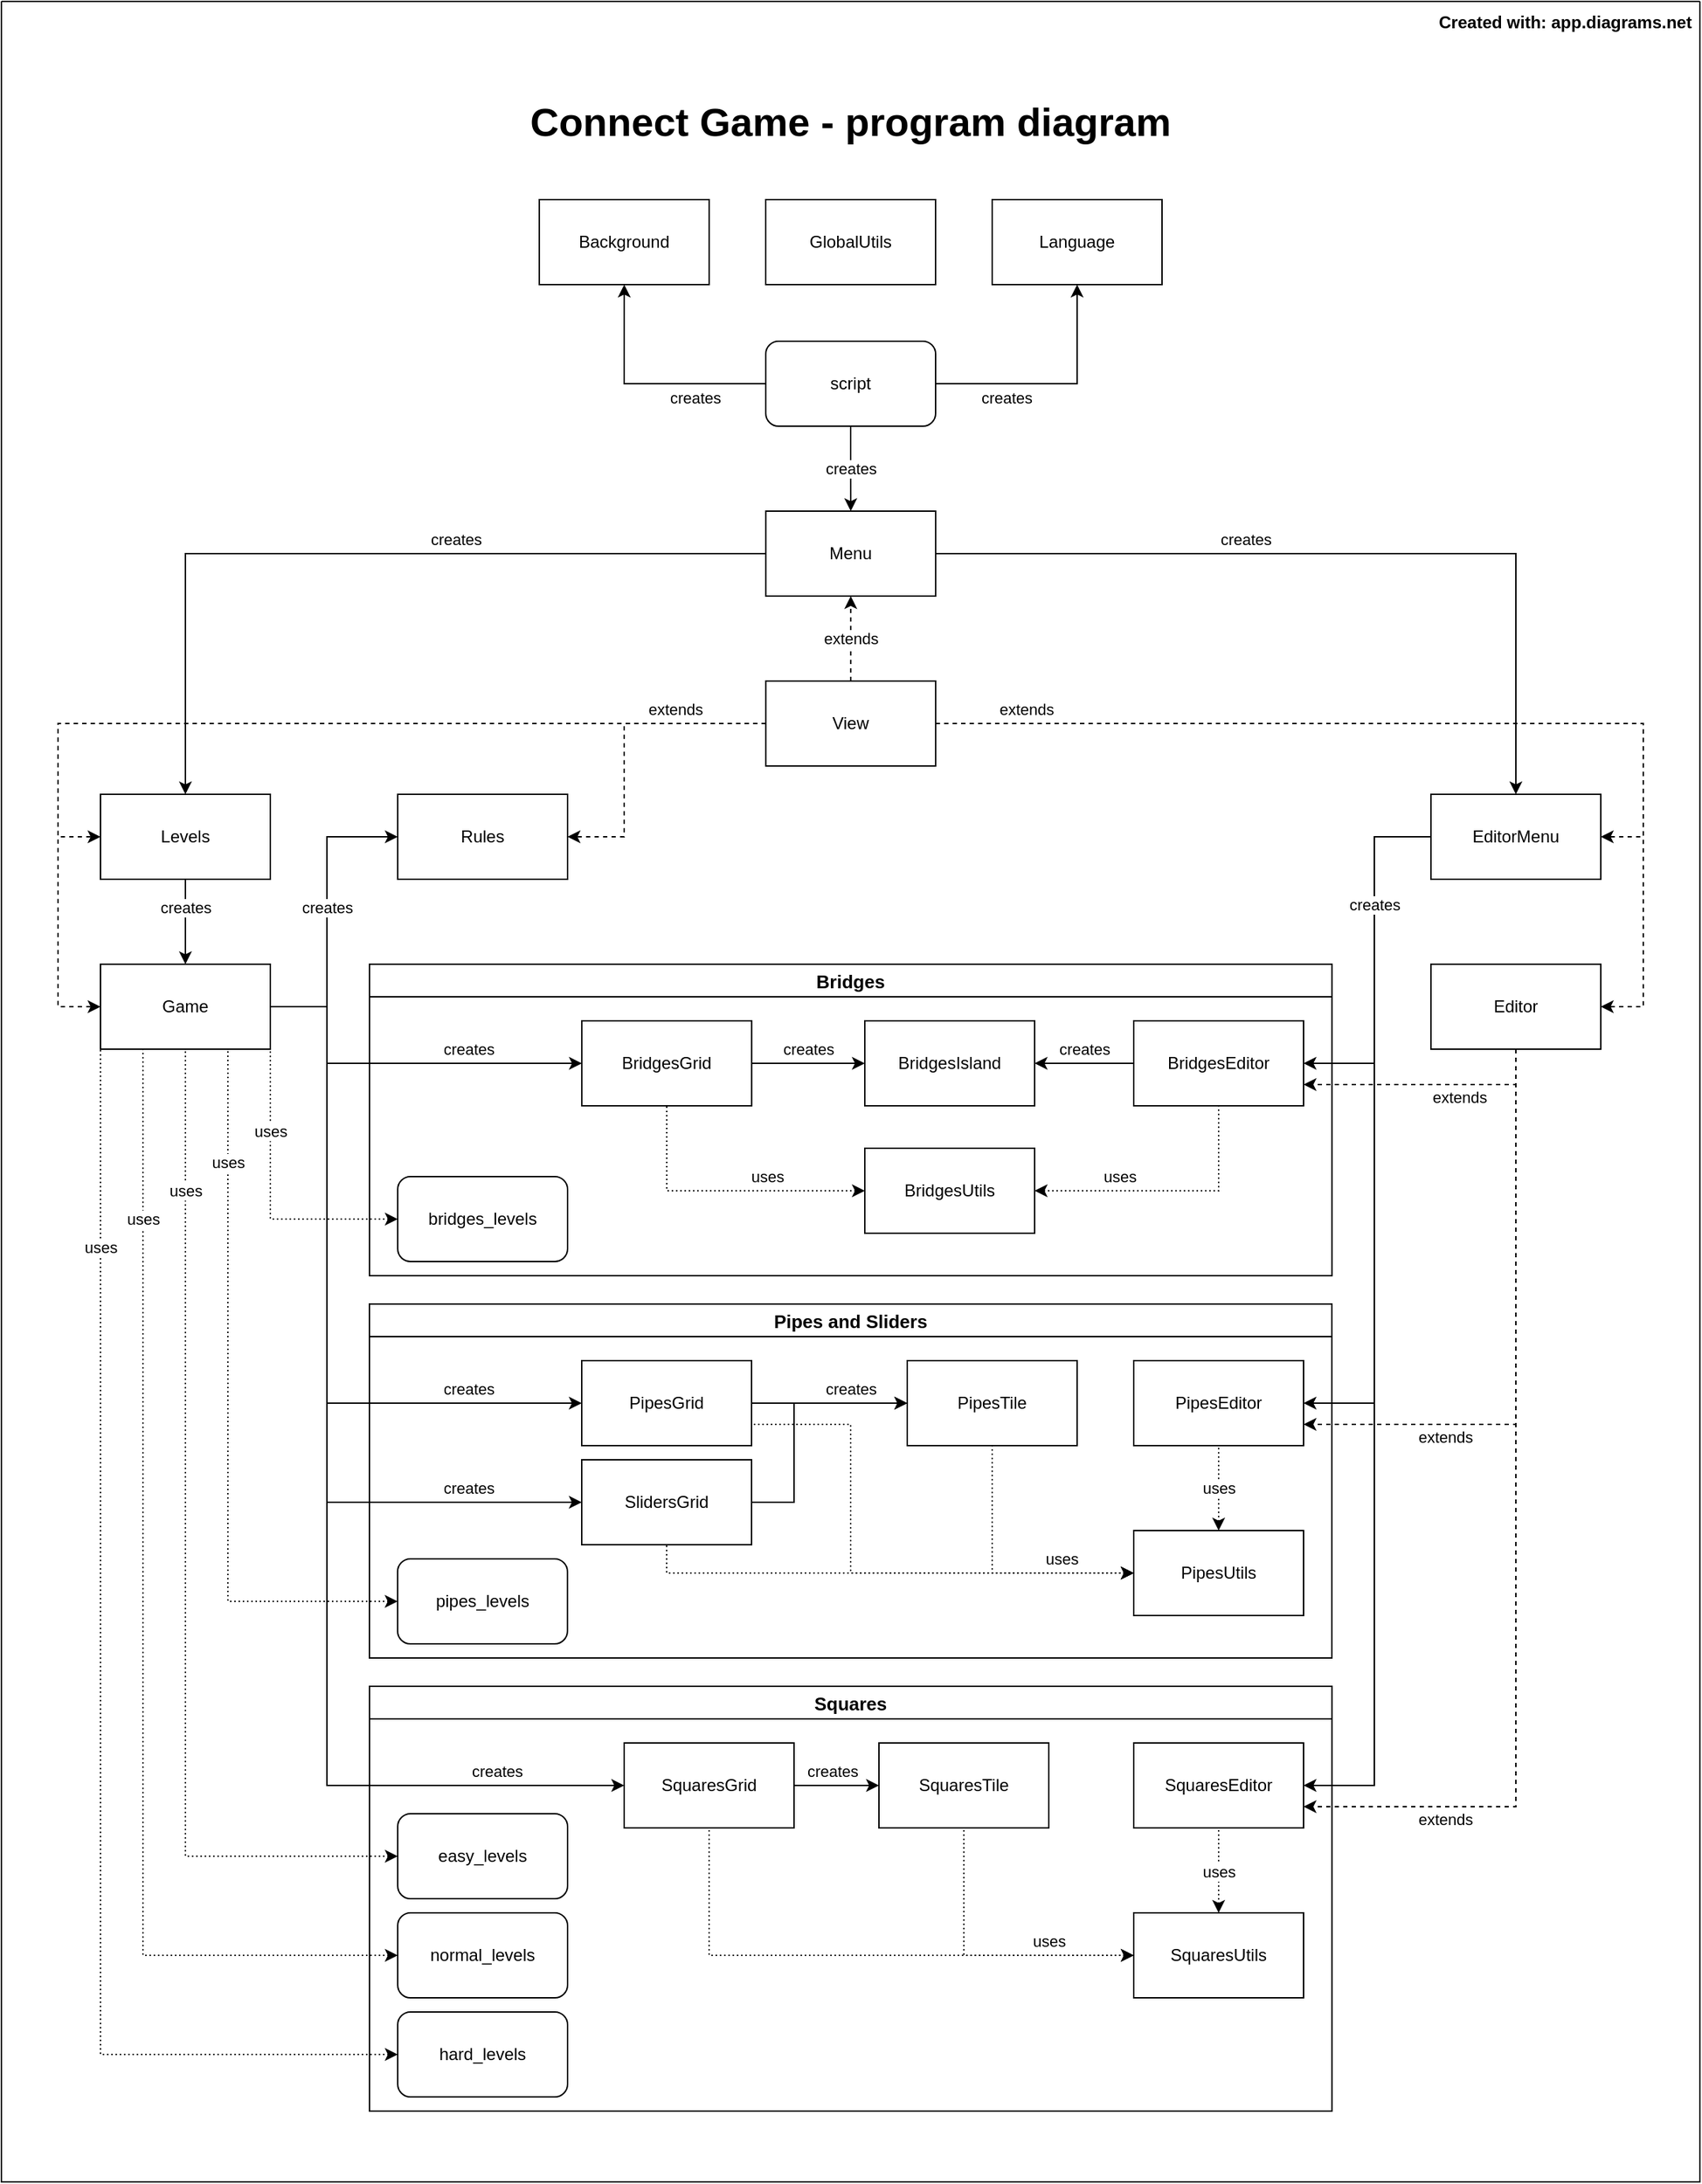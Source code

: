 <mxfile version="22.1.11" type="device">
  <diagram id="d7x9QkdLYVESTeXDn6s2" name="Strona-1">
    <mxGraphModel dx="1451" dy="744" grid="1" gridSize="10" guides="1" tooltips="1" connect="1" arrows="1" fold="1" page="1" pageScale="1" pageWidth="1200" pageHeight="1600" math="0" shadow="0">
      <root>
        <mxCell id="0" />
        <mxCell id="1" parent="0" />
        <mxCell id="qUHiKCZmazpI1G1EhrRY-134" value="" style="swimlane;startSize=0;strokeColor=default;strokeWidth=1;" parent="1" vertex="1">
          <mxGeometry width="1200" height="1540" as="geometry">
            <mxRectangle width="50" height="40" as="alternateBounds" />
          </mxGeometry>
        </mxCell>
        <mxCell id="qUHiKCZmazpI1G1EhrRY-125" value="Background" style="rounded=0;whiteSpace=wrap;html=1;" parent="qUHiKCZmazpI1G1EhrRY-134" vertex="1">
          <mxGeometry x="380.04" y="140" width="120" height="60" as="geometry" />
        </mxCell>
        <mxCell id="qUHiKCZmazpI1G1EhrRY-127" value="Language" style="rounded=0;whiteSpace=wrap;html=1;" parent="qUHiKCZmazpI1G1EhrRY-134" vertex="1">
          <mxGeometry x="700" y="140" width="120" height="60" as="geometry" />
        </mxCell>
        <mxCell id="qUHiKCZmazpI1G1EhrRY-128" value="GlobalUtils" style="rounded=0;whiteSpace=wrap;html=1;" parent="qUHiKCZmazpI1G1EhrRY-134" vertex="1">
          <mxGeometry x="540" y="140" width="120" height="60" as="geometry" />
        </mxCell>
        <mxCell id="qUHiKCZmazpI1G1EhrRY-152" value="Created with: app.diagrams.net" style="text;html=1;strokeColor=none;fillColor=none;align=center;verticalAlign=middle;whiteSpace=wrap;rounded=0;strokeWidth=2;fontStyle=1" parent="qUHiKCZmazpI1G1EhrRY-134" vertex="1">
          <mxGeometry x="1010" width="190" height="30" as="geometry" />
        </mxCell>
        <mxCell id="qUHiKCZmazpI1G1EhrRY-1" value="View" style="rounded=0;whiteSpace=wrap;html=1;" parent="qUHiKCZmazpI1G1EhrRY-134" vertex="1">
          <mxGeometry x="540.08" y="480" width="120" height="60" as="geometry" />
        </mxCell>
        <mxCell id="qUHiKCZmazpI1G1EhrRY-2" value="Menu" style="rounded=0;whiteSpace=wrap;html=1;" parent="qUHiKCZmazpI1G1EhrRY-134" vertex="1">
          <mxGeometry x="540.08" y="360" width="120" height="60" as="geometry" />
        </mxCell>
        <mxCell id="qUHiKCZmazpI1G1EhrRY-3" value="extends" style="edgeStyle=orthogonalEdgeStyle;rounded=0;orthogonalLoop=1;jettySize=auto;html=1;dashed=1;" parent="qUHiKCZmazpI1G1EhrRY-134" source="qUHiKCZmazpI1G1EhrRY-1" target="qUHiKCZmazpI1G1EhrRY-2" edge="1">
          <mxGeometry relative="1" as="geometry">
            <mxPoint as="offset" />
          </mxGeometry>
        </mxCell>
        <mxCell id="qUHiKCZmazpI1G1EhrRY-4" value="Levels" style="rounded=0;whiteSpace=wrap;html=1;" parent="qUHiKCZmazpI1G1EhrRY-134" vertex="1">
          <mxGeometry x="70.0" y="560" width="120" height="60" as="geometry" />
        </mxCell>
        <mxCell id="qUHiKCZmazpI1G1EhrRY-9" style="edgeStyle=orthogonalEdgeStyle;rounded=0;orthogonalLoop=1;jettySize=auto;html=1;exitX=0;exitY=0.5;exitDx=0;exitDy=0;entryX=0;entryY=0.5;entryDx=0;entryDy=0;dashed=1;" parent="qUHiKCZmazpI1G1EhrRY-134" source="qUHiKCZmazpI1G1EhrRY-1" target="qUHiKCZmazpI1G1EhrRY-4" edge="1">
          <mxGeometry relative="1" as="geometry">
            <Array as="points">
              <mxPoint x="40" y="510" />
              <mxPoint x="40" y="590" />
            </Array>
          </mxGeometry>
        </mxCell>
        <mxCell id="qUHiKCZmazpI1G1EhrRY-5" value="creates" style="edgeStyle=orthogonalEdgeStyle;rounded=0;orthogonalLoop=1;jettySize=auto;html=1;" parent="qUHiKCZmazpI1G1EhrRY-134" source="qUHiKCZmazpI1G1EhrRY-2" target="qUHiKCZmazpI1G1EhrRY-4" edge="1">
          <mxGeometry x="-0.245" y="-10" relative="1" as="geometry">
            <mxPoint as="offset" />
          </mxGeometry>
        </mxCell>
        <mxCell id="qUHiKCZmazpI1G1EhrRY-6" value="EditorMenu" style="rounded=0;whiteSpace=wrap;html=1;" parent="qUHiKCZmazpI1G1EhrRY-134" vertex="1">
          <mxGeometry x="1010.0" y="560" width="120" height="60" as="geometry" />
        </mxCell>
        <mxCell id="qUHiKCZmazpI1G1EhrRY-8" style="edgeStyle=orthogonalEdgeStyle;rounded=0;orthogonalLoop=1;jettySize=auto;html=1;exitX=1;exitY=0.5;exitDx=0;exitDy=0;entryX=1;entryY=0.5;entryDx=0;entryDy=0;dashed=1;" parent="qUHiKCZmazpI1G1EhrRY-134" source="qUHiKCZmazpI1G1EhrRY-1" target="qUHiKCZmazpI1G1EhrRY-6" edge="1">
          <mxGeometry relative="1" as="geometry">
            <Array as="points">
              <mxPoint x="1160" y="510" />
              <mxPoint x="1160" y="590" />
            </Array>
          </mxGeometry>
        </mxCell>
        <mxCell id="qUHiKCZmazpI1G1EhrRY-7" value="creates" style="edgeStyle=orthogonalEdgeStyle;rounded=0;orthogonalLoop=1;jettySize=auto;html=1;exitX=1;exitY=0.5;exitDx=0;exitDy=0;entryX=0.5;entryY=0;entryDx=0;entryDy=0;" parent="qUHiKCZmazpI1G1EhrRY-134" source="qUHiKCZmazpI1G1EhrRY-2" target="qUHiKCZmazpI1G1EhrRY-6" edge="1">
          <mxGeometry x="-0.245" y="10" relative="1" as="geometry">
            <mxPoint as="offset" />
          </mxGeometry>
        </mxCell>
        <mxCell id="-zgmBbZG3CjOHdHZ8R6g-4" value="creates" style="edgeStyle=orthogonalEdgeStyle;rounded=0;orthogonalLoop=1;jettySize=auto;html=1;entryX=0;entryY=0.5;entryDx=0;entryDy=0;" edge="1" parent="qUHiKCZmazpI1G1EhrRY-134" source="qUHiKCZmazpI1G1EhrRY-10" target="qUHiKCZmazpI1G1EhrRY-43">
          <mxGeometry x="0.719" y="10" relative="1" as="geometry">
            <Array as="points">
              <mxPoint x="230" y="710" />
              <mxPoint x="230" y="1060" />
            </Array>
            <mxPoint as="offset" />
          </mxGeometry>
        </mxCell>
        <mxCell id="qUHiKCZmazpI1G1EhrRY-10" value="Game" style="rounded=0;whiteSpace=wrap;html=1;" parent="qUHiKCZmazpI1G1EhrRY-134" vertex="1">
          <mxGeometry x="70.0" y="680" width="120" height="60" as="geometry" />
        </mxCell>
        <mxCell id="qUHiKCZmazpI1G1EhrRY-14" value="extends" style="edgeStyle=orthogonalEdgeStyle;rounded=0;orthogonalLoop=1;jettySize=auto;html=1;exitX=0;exitY=0.5;exitDx=0;exitDy=0;entryX=0;entryY=0.5;entryDx=0;entryDy=0;dashed=1;" parent="qUHiKCZmazpI1G1EhrRY-134" source="qUHiKCZmazpI1G1EhrRY-1" target="qUHiKCZmazpI1G1EhrRY-10" edge="1">
          <mxGeometry x="-0.823" y="-10" relative="1" as="geometry">
            <Array as="points">
              <mxPoint x="40" y="510" />
              <mxPoint x="40" y="710" />
            </Array>
            <mxPoint as="offset" />
          </mxGeometry>
        </mxCell>
        <mxCell id="qUHiKCZmazpI1G1EhrRY-13" value="creates" style="edgeStyle=orthogonalEdgeStyle;rounded=0;orthogonalLoop=1;jettySize=auto;html=1;exitX=0.5;exitY=1;exitDx=0;exitDy=0;entryX=0.5;entryY=0;entryDx=0;entryDy=0;" parent="qUHiKCZmazpI1G1EhrRY-134" source="qUHiKCZmazpI1G1EhrRY-4" target="qUHiKCZmazpI1G1EhrRY-10" edge="1">
          <mxGeometry x="-0.333" relative="1" as="geometry">
            <mxPoint as="offset" />
          </mxGeometry>
        </mxCell>
        <mxCell id="qUHiKCZmazpI1G1EhrRY-58" style="edgeStyle=orthogonalEdgeStyle;rounded=0;orthogonalLoop=1;jettySize=auto;html=1;exitX=0;exitY=0.5;exitDx=0;exitDy=0;" parent="qUHiKCZmazpI1G1EhrRY-134" source="qUHiKCZmazpI1G1EhrRY-6" target="qUHiKCZmazpI1G1EhrRY-20" edge="1">
          <mxGeometry relative="1" as="geometry">
            <Array as="points">
              <mxPoint x="970" y="590" />
              <mxPoint x="970" y="750" />
            </Array>
          </mxGeometry>
        </mxCell>
        <mxCell id="qUHiKCZmazpI1G1EhrRY-59" style="edgeStyle=orthogonalEdgeStyle;rounded=0;orthogonalLoop=1;jettySize=auto;html=1;entryX=1;entryY=0.5;entryDx=0;entryDy=0;exitX=0;exitY=0.5;exitDx=0;exitDy=0;" parent="qUHiKCZmazpI1G1EhrRY-134" source="qUHiKCZmazpI1G1EhrRY-6" target="qUHiKCZmazpI1G1EhrRY-42" edge="1">
          <mxGeometry relative="1" as="geometry">
            <Array as="points">
              <mxPoint x="970" y="590" />
              <mxPoint x="970" y="990" />
            </Array>
          </mxGeometry>
        </mxCell>
        <mxCell id="qUHiKCZmazpI1G1EhrRY-60" value="creates" style="edgeStyle=orthogonalEdgeStyle;rounded=0;orthogonalLoop=1;jettySize=auto;html=1;entryX=1;entryY=0.5;entryDx=0;entryDy=0;exitX=0;exitY=0.5;exitDx=0;exitDy=0;" parent="qUHiKCZmazpI1G1EhrRY-134" source="qUHiKCZmazpI1G1EhrRY-6" target="qUHiKCZmazpI1G1EhrRY-33" edge="1">
          <mxGeometry x="-0.769" relative="1" as="geometry">
            <Array as="points">
              <mxPoint x="970" y="590" />
              <mxPoint x="970" y="1260" />
            </Array>
            <mxPoint as="offset" />
          </mxGeometry>
        </mxCell>
        <mxCell id="qUHiKCZmazpI1G1EhrRY-11" value="Editor" style="rounded=0;whiteSpace=wrap;html=1;" parent="qUHiKCZmazpI1G1EhrRY-134" vertex="1">
          <mxGeometry x="1010.0" y="680" width="120" height="60" as="geometry" />
        </mxCell>
        <mxCell id="qUHiKCZmazpI1G1EhrRY-15" value="extends" style="edgeStyle=orthogonalEdgeStyle;rounded=0;orthogonalLoop=1;jettySize=auto;html=1;exitX=1;exitY=0.5;exitDx=0;exitDy=0;entryX=1;entryY=0.5;entryDx=0;entryDy=0;dashed=1;" parent="qUHiKCZmazpI1G1EhrRY-134" source="qUHiKCZmazpI1G1EhrRY-1" target="qUHiKCZmazpI1G1EhrRY-11" edge="1">
          <mxGeometry x="-0.824" y="10" relative="1" as="geometry">
            <Array as="points">
              <mxPoint x="1160" y="510" />
              <mxPoint x="1160" y="710" />
            </Array>
            <mxPoint as="offset" />
          </mxGeometry>
        </mxCell>
        <mxCell id="qUHiKCZmazpI1G1EhrRY-16" value="Bridges" style="swimlane;whiteSpace=wrap;html=1;fontSize=13;" parent="qUHiKCZmazpI1G1EhrRY-134" vertex="1">
          <mxGeometry x="260.08" y="680" width="680" height="220" as="geometry" />
        </mxCell>
        <mxCell id="qUHiKCZmazpI1G1EhrRY-88" value="uses" style="edgeStyle=orthogonalEdgeStyle;rounded=0;orthogonalLoop=1;jettySize=auto;html=1;exitX=0;exitY=0.5;exitDx=0;exitDy=0;entryX=0.5;entryY=1;entryDx=0;entryDy=0;dashed=1;dashPattern=1 2;startArrow=classic;startFill=1;endArrow=none;endFill=0;" parent="qUHiKCZmazpI1G1EhrRY-16" source="qUHiKCZmazpI1G1EhrRY-17" target="qUHiKCZmazpI1G1EhrRY-18" edge="1">
          <mxGeometry x="-0.3" y="-10" relative="1" as="geometry">
            <mxPoint x="1" as="offset" />
          </mxGeometry>
        </mxCell>
        <mxCell id="qUHiKCZmazpI1G1EhrRY-89" value="uses" style="edgeStyle=orthogonalEdgeStyle;rounded=0;orthogonalLoop=1;jettySize=auto;html=1;exitX=1;exitY=0.5;exitDx=0;exitDy=0;entryX=0.5;entryY=1;entryDx=0;entryDy=0;dashed=1;dashPattern=1 2;startArrow=classic;startFill=1;endArrow=none;endFill=0;" parent="qUHiKCZmazpI1G1EhrRY-16" source="qUHiKCZmazpI1G1EhrRY-17" target="qUHiKCZmazpI1G1EhrRY-20" edge="1">
          <mxGeometry x="-0.369" y="10" relative="1" as="geometry">
            <mxPoint as="offset" />
          </mxGeometry>
        </mxCell>
        <mxCell id="qUHiKCZmazpI1G1EhrRY-17" value="BridgesUtils" style="rounded=0;whiteSpace=wrap;html=1;" parent="qUHiKCZmazpI1G1EhrRY-16" vertex="1">
          <mxGeometry x="349.92" y="130" width="120" height="60" as="geometry" />
        </mxCell>
        <mxCell id="qUHiKCZmazpI1G1EhrRY-24" value="creates" style="edgeStyle=orthogonalEdgeStyle;rounded=0;orthogonalLoop=1;jettySize=auto;html=1;exitX=1;exitY=0.5;exitDx=0;exitDy=0;entryX=0;entryY=0.5;entryDx=0;entryDy=0;" parent="qUHiKCZmazpI1G1EhrRY-16" source="qUHiKCZmazpI1G1EhrRY-18" target="qUHiKCZmazpI1G1EhrRY-19" edge="1">
          <mxGeometry x="-0.001" y="10" relative="1" as="geometry">
            <mxPoint as="offset" />
          </mxGeometry>
        </mxCell>
        <mxCell id="qUHiKCZmazpI1G1EhrRY-18" value="BridgesGrid" style="rounded=0;whiteSpace=wrap;html=1;" parent="qUHiKCZmazpI1G1EhrRY-16" vertex="1">
          <mxGeometry x="150" y="40" width="120" height="60" as="geometry" />
        </mxCell>
        <mxCell id="qUHiKCZmazpI1G1EhrRY-19" value="BridgesIsland" style="rounded=0;whiteSpace=wrap;html=1;" parent="qUHiKCZmazpI1G1EhrRY-16" vertex="1">
          <mxGeometry x="349.92" y="40" width="120" height="60" as="geometry" />
        </mxCell>
        <mxCell id="qUHiKCZmazpI1G1EhrRY-57" value="creates" style="edgeStyle=orthogonalEdgeStyle;rounded=0;orthogonalLoop=1;jettySize=auto;html=1;entryX=1;entryY=0.5;entryDx=0;entryDy=0;" parent="qUHiKCZmazpI1G1EhrRY-16" source="qUHiKCZmazpI1G1EhrRY-20" target="qUHiKCZmazpI1G1EhrRY-19" edge="1">
          <mxGeometry x="0.001" y="-10" relative="1" as="geometry">
            <mxPoint as="offset" />
          </mxGeometry>
        </mxCell>
        <mxCell id="qUHiKCZmazpI1G1EhrRY-20" value="BridgesEditor" style="rounded=0;whiteSpace=wrap;html=1;" parent="qUHiKCZmazpI1G1EhrRY-16" vertex="1">
          <mxGeometry x="539.92" y="40" width="120" height="60" as="geometry" />
        </mxCell>
        <mxCell id="qUHiKCZmazpI1G1EhrRY-83" value="bridges_levels" style="rounded=1;whiteSpace=wrap;html=1;" parent="qUHiKCZmazpI1G1EhrRY-16" vertex="1">
          <mxGeometry x="19.92" y="150" width="120" height="60" as="geometry" />
        </mxCell>
        <mxCell id="qUHiKCZmazpI1G1EhrRY-61" value="creates" style="edgeStyle=orthogonalEdgeStyle;rounded=0;orthogonalLoop=1;jettySize=auto;html=1;entryX=0;entryY=0.5;entryDx=0;entryDy=0;exitX=1;exitY=0.5;exitDx=0;exitDy=0;" parent="qUHiKCZmazpI1G1EhrRY-134" source="qUHiKCZmazpI1G1EhrRY-10" target="qUHiKCZmazpI1G1EhrRY-18" edge="1">
          <mxGeometry x="0.384" y="10" relative="1" as="geometry">
            <Array as="points">
              <mxPoint x="230" y="710" />
              <mxPoint x="230" y="750" />
            </Array>
            <mxPoint as="offset" />
          </mxGeometry>
        </mxCell>
        <mxCell id="qUHiKCZmazpI1G1EhrRY-66" value="extends" style="edgeStyle=orthogonalEdgeStyle;rounded=0;orthogonalLoop=1;jettySize=auto;html=1;exitX=0.5;exitY=1;exitDx=0;exitDy=0;entryX=1;entryY=0.75;entryDx=0;entryDy=0;dashed=1;spacingBottom=-8;" parent="qUHiKCZmazpI1G1EhrRY-134" source="qUHiKCZmazpI1G1EhrRY-11" target="qUHiKCZmazpI1G1EhrRY-20" edge="1">
          <mxGeometry x="-0.257" y="5" relative="1" as="geometry">
            <Array as="points">
              <mxPoint x="1070" y="765" />
            </Array>
            <mxPoint as="offset" />
          </mxGeometry>
        </mxCell>
        <mxCell id="qUHiKCZmazpI1G1EhrRY-25" value="Squares" style="swimlane;whiteSpace=wrap;html=1;fontSize=13;" parent="qUHiKCZmazpI1G1EhrRY-134" vertex="1">
          <mxGeometry x="260.08" y="1190" width="680" height="300" as="geometry" />
        </mxCell>
        <mxCell id="qUHiKCZmazpI1G1EhrRY-94" value="" style="edgeStyle=orthogonalEdgeStyle;rounded=0;orthogonalLoop=1;jettySize=auto;html=1;exitX=0;exitY=0.5;exitDx=0;exitDy=0;entryX=0.5;entryY=1;entryDx=0;entryDy=0;dashed=1;dashPattern=1 2;startArrow=classic;startFill=1;endArrow=none;endFill=0;" parent="qUHiKCZmazpI1G1EhrRY-25" source="qUHiKCZmazpI1G1EhrRY-29" target="qUHiKCZmazpI1G1EhrRY-31" edge="1">
          <mxGeometry x="0.727" relative="1" as="geometry">
            <mxPoint as="offset" />
          </mxGeometry>
        </mxCell>
        <mxCell id="qUHiKCZmazpI1G1EhrRY-95" value="uses" style="edgeStyle=orthogonalEdgeStyle;rounded=0;orthogonalLoop=1;jettySize=auto;html=1;exitX=0.5;exitY=0;exitDx=0;exitDy=0;entryX=0.5;entryY=1;entryDx=0;entryDy=0;dashed=1;dashPattern=1 2;startArrow=classic;startFill=1;endArrow=none;endFill=0;" parent="qUHiKCZmazpI1G1EhrRY-25" source="qUHiKCZmazpI1G1EhrRY-29" target="qUHiKCZmazpI1G1EhrRY-33" edge="1">
          <mxGeometry relative="1" as="geometry">
            <mxPoint y="1" as="offset" />
          </mxGeometry>
        </mxCell>
        <mxCell id="qUHiKCZmazpI1G1EhrRY-96" value="uses" style="edgeStyle=orthogonalEdgeStyle;rounded=0;orthogonalLoop=1;jettySize=auto;html=1;exitX=0;exitY=0.5;exitDx=0;exitDy=0;entryX=0.5;entryY=1;entryDx=0;entryDy=0;dashed=1;dashPattern=1 2;startArrow=classic;startFill=1;endArrow=none;endFill=0;" parent="qUHiKCZmazpI1G1EhrRY-25" source="qUHiKCZmazpI1G1EhrRY-29" target="qUHiKCZmazpI1G1EhrRY-32" edge="1">
          <mxGeometry x="-0.429" y="-10" relative="1" as="geometry">
            <mxPoint as="offset" />
          </mxGeometry>
        </mxCell>
        <mxCell id="qUHiKCZmazpI1G1EhrRY-29" value="SquaresUtils" style="rounded=0;whiteSpace=wrap;html=1;" parent="qUHiKCZmazpI1G1EhrRY-25" vertex="1">
          <mxGeometry x="539.92" y="160" width="120" height="60" as="geometry" />
        </mxCell>
        <mxCell id="qUHiKCZmazpI1G1EhrRY-30" value="creates" style="edgeStyle=orthogonalEdgeStyle;rounded=0;orthogonalLoop=1;jettySize=auto;html=1;exitX=1;exitY=0.5;exitDx=0;exitDy=0;entryX=0;entryY=0.5;entryDx=0;entryDy=0;spacing=2;spacingLeft=-6;" parent="qUHiKCZmazpI1G1EhrRY-25" source="qUHiKCZmazpI1G1EhrRY-31" target="qUHiKCZmazpI1G1EhrRY-32" edge="1">
          <mxGeometry y="10" relative="1" as="geometry">
            <mxPoint as="offset" />
          </mxGeometry>
        </mxCell>
        <mxCell id="qUHiKCZmazpI1G1EhrRY-31" value="SquaresGrid" style="rounded=0;whiteSpace=wrap;html=1;" parent="qUHiKCZmazpI1G1EhrRY-25" vertex="1">
          <mxGeometry x="179.92" y="40" width="120" height="60" as="geometry" />
        </mxCell>
        <mxCell id="qUHiKCZmazpI1G1EhrRY-32" value="SquaresTile" style="rounded=0;whiteSpace=wrap;html=1;" parent="qUHiKCZmazpI1G1EhrRY-25" vertex="1">
          <mxGeometry x="359.92" y="40" width="120" height="60" as="geometry" />
        </mxCell>
        <mxCell id="qUHiKCZmazpI1G1EhrRY-33" value="SquaresEditor" style="rounded=0;whiteSpace=wrap;html=1;" parent="qUHiKCZmazpI1G1EhrRY-25" vertex="1">
          <mxGeometry x="539.92" y="40" width="120" height="60" as="geometry" />
        </mxCell>
        <mxCell id="qUHiKCZmazpI1G1EhrRY-86" value="normal_levels" style="rounded=1;whiteSpace=wrap;html=1;" parent="qUHiKCZmazpI1G1EhrRY-25" vertex="1">
          <mxGeometry x="19.92" y="160" width="120" height="60" as="geometry" />
        </mxCell>
        <mxCell id="qUHiKCZmazpI1G1EhrRY-87" value="hard_levels" style="rounded=1;whiteSpace=wrap;html=1;" parent="qUHiKCZmazpI1G1EhrRY-25" vertex="1">
          <mxGeometry x="19.92" y="230" width="120" height="60" as="geometry" />
        </mxCell>
        <mxCell id="qUHiKCZmazpI1G1EhrRY-85" value="easy_levels" style="rounded=1;whiteSpace=wrap;html=1;" parent="qUHiKCZmazpI1G1EhrRY-25" vertex="1">
          <mxGeometry x="19.92" y="90" width="120" height="60" as="geometry" />
        </mxCell>
        <mxCell id="qUHiKCZmazpI1G1EhrRY-63" value="creates" style="edgeStyle=orthogonalEdgeStyle;rounded=0;orthogonalLoop=1;jettySize=auto;html=1;entryX=0;entryY=0.5;entryDx=0;entryDy=0;exitX=1;exitY=0.5;exitDx=0;exitDy=0;" parent="qUHiKCZmazpI1G1EhrRY-134" source="qUHiKCZmazpI1G1EhrRY-10" target="qUHiKCZmazpI1G1EhrRY-31" edge="1">
          <mxGeometry x="0.775" y="10" relative="1" as="geometry">
            <Array as="points">
              <mxPoint x="230" y="710" />
              <mxPoint x="230" y="1260" />
            </Array>
            <mxPoint as="offset" />
          </mxGeometry>
        </mxCell>
        <mxCell id="qUHiKCZmazpI1G1EhrRY-68" value="extends" style="edgeStyle=orthogonalEdgeStyle;rounded=0;orthogonalLoop=1;jettySize=auto;html=1;exitX=0.5;exitY=1;exitDx=0;exitDy=0;entryX=1;entryY=0.75;entryDx=0;entryDy=0;dashed=1;spacingBottom=-8;" parent="qUHiKCZmazpI1G1EhrRY-134" source="qUHiKCZmazpI1G1EhrRY-11" target="qUHiKCZmazpI1G1EhrRY-33" edge="1">
          <mxGeometry x="0.708" y="5" relative="1" as="geometry">
            <mxPoint as="offset" />
          </mxGeometry>
        </mxCell>
        <mxCell id="qUHiKCZmazpI1G1EhrRY-34" value="Pipes and Sliders" style="swimlane;whiteSpace=wrap;html=1;fontSize=13;" parent="qUHiKCZmazpI1G1EhrRY-134" vertex="1">
          <mxGeometry x="260" y="920" width="680" height="250" as="geometry" />
        </mxCell>
        <mxCell id="qUHiKCZmazpI1G1EhrRY-90" value="uses" style="edgeStyle=orthogonalEdgeStyle;rounded=0;orthogonalLoop=1;jettySize=auto;html=1;exitX=0.5;exitY=0;exitDx=0;exitDy=0;entryX=0.5;entryY=1;entryDx=0;entryDy=0;dashed=1;dashPattern=1 2;startArrow=classic;startFill=1;endArrow=none;endFill=0;" parent="qUHiKCZmazpI1G1EhrRY-34" source="qUHiKCZmazpI1G1EhrRY-38" target="qUHiKCZmazpI1G1EhrRY-42" edge="1">
          <mxGeometry relative="1" as="geometry">
            <mxPoint as="offset" />
          </mxGeometry>
        </mxCell>
        <mxCell id="qUHiKCZmazpI1G1EhrRY-91" value="" style="edgeStyle=orthogonalEdgeStyle;rounded=0;orthogonalLoop=1;jettySize=auto;html=1;exitX=0;exitY=0.5;exitDx=0;exitDy=0;entryX=0.5;entryY=1;entryDx=0;entryDy=0;dashed=1;dashPattern=1 2;startArrow=classic;startFill=1;endArrow=none;endFill=0;" parent="qUHiKCZmazpI1G1EhrRY-34" source="qUHiKCZmazpI1G1EhrRY-38" target="qUHiKCZmazpI1G1EhrRY-41" edge="1">
          <mxGeometry x="0.571" relative="1" as="geometry">
            <mxPoint as="offset" />
          </mxGeometry>
        </mxCell>
        <mxCell id="qUHiKCZmazpI1G1EhrRY-92" value="" style="edgeStyle=orthogonalEdgeStyle;rounded=0;orthogonalLoop=1;jettySize=auto;html=1;exitX=0;exitY=0.5;exitDx=0;exitDy=0;entryX=1;entryY=0.75;entryDx=0;entryDy=0;dashed=1;dashPattern=1 2;startArrow=classic;startFill=1;endArrow=none;endFill=0;" parent="qUHiKCZmazpI1G1EhrRY-34" source="qUHiKCZmazpI1G1EhrRY-38" target="qUHiKCZmazpI1G1EhrRY-40" edge="1">
          <mxGeometry relative="1" as="geometry">
            <Array as="points">
              <mxPoint x="340" y="190" />
              <mxPoint x="340" y="85" />
            </Array>
          </mxGeometry>
        </mxCell>
        <mxCell id="qUHiKCZmazpI1G1EhrRY-93" value="uses" style="edgeStyle=orthogonalEdgeStyle;rounded=0;orthogonalLoop=1;jettySize=auto;html=1;exitX=0;exitY=0.5;exitDx=0;exitDy=0;entryX=0.5;entryY=1;entryDx=0;entryDy=0;dashed=1;dashPattern=1 2;startArrow=classic;startFill=1;endArrow=none;endFill=0;" parent="qUHiKCZmazpI1G1EhrRY-34" source="qUHiKCZmazpI1G1EhrRY-38" target="qUHiKCZmazpI1G1EhrRY-43" edge="1">
          <mxGeometry x="-0.714" y="-10" relative="1" as="geometry">
            <Array as="points">
              <mxPoint x="210" y="190" />
            </Array>
            <mxPoint x="-1" as="offset" />
          </mxGeometry>
        </mxCell>
        <mxCell id="qUHiKCZmazpI1G1EhrRY-38" value="PipesUtils" style="rounded=0;whiteSpace=wrap;html=1;" parent="qUHiKCZmazpI1G1EhrRY-34" vertex="1">
          <mxGeometry x="540" y="160" width="120" height="60" as="geometry" />
        </mxCell>
        <mxCell id="qUHiKCZmazpI1G1EhrRY-40" value="PipesGrid" style="rounded=0;whiteSpace=wrap;html=1;" parent="qUHiKCZmazpI1G1EhrRY-34" vertex="1">
          <mxGeometry x="150" y="40" width="120" height="60" as="geometry" />
        </mxCell>
        <mxCell id="qUHiKCZmazpI1G1EhrRY-41" value="PipesTile" style="rounded=0;whiteSpace=wrap;html=1;" parent="qUHiKCZmazpI1G1EhrRY-34" vertex="1">
          <mxGeometry x="380" y="40" width="120" height="60" as="geometry" />
        </mxCell>
        <mxCell id="qUHiKCZmazpI1G1EhrRY-42" value="PipesEditor" style="rounded=0;whiteSpace=wrap;html=1;" parent="qUHiKCZmazpI1G1EhrRY-34" vertex="1">
          <mxGeometry x="540" y="40" width="120" height="60" as="geometry" />
        </mxCell>
        <mxCell id="qUHiKCZmazpI1G1EhrRY-48" value="" style="edgeStyle=orthogonalEdgeStyle;rounded=0;orthogonalLoop=1;jettySize=auto;html=1;entryX=0;entryY=0.5;entryDx=0;entryDy=0;" parent="qUHiKCZmazpI1G1EhrRY-34" source="qUHiKCZmazpI1G1EhrRY-43" target="qUHiKCZmazpI1G1EhrRY-41" edge="1">
          <mxGeometry x="0.001" relative="1" as="geometry">
            <Array as="points">
              <mxPoint x="300" y="140" />
              <mxPoint x="300" y="70" />
            </Array>
            <mxPoint as="offset" />
          </mxGeometry>
        </mxCell>
        <mxCell id="qUHiKCZmazpI1G1EhrRY-43" value="SlidersGrid" style="rounded=0;whiteSpace=wrap;html=1;" parent="qUHiKCZmazpI1G1EhrRY-34" vertex="1">
          <mxGeometry x="150" y="110" width="120" height="60" as="geometry" />
        </mxCell>
        <mxCell id="qUHiKCZmazpI1G1EhrRY-84" value="pipes_levels" style="rounded=1;whiteSpace=wrap;html=1;" parent="qUHiKCZmazpI1G1EhrRY-34" vertex="1">
          <mxGeometry x="19.92" y="180" width="120" height="60" as="geometry" />
        </mxCell>
        <mxCell id="qUHiKCZmazpI1G1EhrRY-39" value="creates" style="edgeStyle=orthogonalEdgeStyle;rounded=0;orthogonalLoop=1;jettySize=auto;html=1;exitX=1;exitY=0.5;exitDx=0;exitDy=0;entryX=0;entryY=0.5;entryDx=0;entryDy=0;" parent="qUHiKCZmazpI1G1EhrRY-34" source="qUHiKCZmazpI1G1EhrRY-40" target="qUHiKCZmazpI1G1EhrRY-41" edge="1">
          <mxGeometry x="0.271" y="10" relative="1" as="geometry">
            <mxPoint as="offset" />
          </mxGeometry>
        </mxCell>
        <mxCell id="qUHiKCZmazpI1G1EhrRY-62" value="creates" style="edgeStyle=orthogonalEdgeStyle;rounded=0;orthogonalLoop=1;jettySize=auto;html=1;entryX=0;entryY=0.5;entryDx=0;entryDy=0;exitX=1;exitY=0.5;exitDx=0;exitDy=0;" parent="qUHiKCZmazpI1G1EhrRY-134" source="qUHiKCZmazpI1G1EhrRY-10" target="qUHiKCZmazpI1G1EhrRY-40" edge="1">
          <mxGeometry x="0.68" y="10" relative="1" as="geometry">
            <Array as="points">
              <mxPoint x="230" y="710" />
              <mxPoint x="230" y="990" />
            </Array>
            <mxPoint as="offset" />
          </mxGeometry>
        </mxCell>
        <mxCell id="qUHiKCZmazpI1G1EhrRY-67" value="extends" style="edgeStyle=orthogonalEdgeStyle;rounded=0;orthogonalLoop=1;jettySize=auto;html=1;exitX=0.5;exitY=1;exitDx=0;exitDy=0;entryX=1;entryY=0.75;entryDx=0;entryDy=0;dashed=1;spacingBottom=-8;" parent="qUHiKCZmazpI1G1EhrRY-134" source="qUHiKCZmazpI1G1EhrRY-11" target="qUHiKCZmazpI1G1EhrRY-42" edge="1">
          <mxGeometry x="0.518" y="5" relative="1" as="geometry">
            <mxPoint as="offset" />
          </mxGeometry>
        </mxCell>
        <mxCell id="qUHiKCZmazpI1G1EhrRY-111" value="uses" style="edgeStyle=orthogonalEdgeStyle;rounded=0;orthogonalLoop=1;jettySize=auto;html=1;exitX=0;exitY=0.5;exitDx=0;exitDy=0;entryX=1;entryY=1;entryDx=0;entryDy=0;dashed=1;dashPattern=1 2;endArrow=none;endFill=0;startArrow=classic;startFill=1;" parent="qUHiKCZmazpI1G1EhrRY-134" source="qUHiKCZmazpI1G1EhrRY-83" target="qUHiKCZmazpI1G1EhrRY-10" edge="1">
          <mxGeometry x="0.454" relative="1" as="geometry">
            <mxPoint as="offset" />
          </mxGeometry>
        </mxCell>
        <mxCell id="qUHiKCZmazpI1G1EhrRY-112" value="uses" style="edgeStyle=orthogonalEdgeStyle;rounded=0;orthogonalLoop=1;jettySize=auto;html=1;exitX=0;exitY=0.5;exitDx=0;exitDy=0;entryX=0.75;entryY=1;entryDx=0;entryDy=0;dashed=1;dashPattern=1 2;startArrow=classic;startFill=1;endArrow=none;endFill=0;" parent="qUHiKCZmazpI1G1EhrRY-134" source="qUHiKCZmazpI1G1EhrRY-84" target="qUHiKCZmazpI1G1EhrRY-10" edge="1">
          <mxGeometry x="0.686" relative="1" as="geometry">
            <mxPoint as="offset" />
          </mxGeometry>
        </mxCell>
        <mxCell id="qUHiKCZmazpI1G1EhrRY-113" value="uses" style="edgeStyle=orthogonalEdgeStyle;rounded=0;orthogonalLoop=1;jettySize=auto;html=1;exitX=0;exitY=0.5;exitDx=0;exitDy=0;entryX=0.5;entryY=1;entryDx=0;entryDy=0;dashed=1;dashPattern=1 2;startArrow=classic;startFill=1;endArrow=none;endFill=0;" parent="qUHiKCZmazpI1G1EhrRY-134" source="qUHiKCZmazpI1G1EhrRY-85" target="qUHiKCZmazpI1G1EhrRY-10" edge="1">
          <mxGeometry x="0.722" relative="1" as="geometry">
            <mxPoint as="offset" />
          </mxGeometry>
        </mxCell>
        <mxCell id="qUHiKCZmazpI1G1EhrRY-114" value="uses" style="edgeStyle=orthogonalEdgeStyle;rounded=0;orthogonalLoop=1;jettySize=auto;html=1;exitX=0;exitY=0.5;exitDx=0;exitDy=0;dashed=1;dashPattern=1 2;endArrow=none;endFill=0;startArrow=classic;startFill=1;entryX=0.25;entryY=1;entryDx=0;entryDy=0;" parent="qUHiKCZmazpI1G1EhrRY-134" source="qUHiKCZmazpI1G1EhrRY-86" edge="1" target="qUHiKCZmazpI1G1EhrRY-10">
          <mxGeometry x="0.707" relative="1" as="geometry">
            <mxPoint x="110.08" y="740" as="targetPoint" />
            <Array as="points">
              <mxPoint x="100" y="1380" />
            </Array>
            <mxPoint as="offset" />
          </mxGeometry>
        </mxCell>
        <mxCell id="qUHiKCZmazpI1G1EhrRY-115" value="uses" style="edgeStyle=orthogonalEdgeStyle;rounded=0;orthogonalLoop=1;jettySize=auto;html=1;exitX=0;exitY=0.5;exitDx=0;exitDy=0;entryX=0;entryY=1;entryDx=0;entryDy=0;dashed=1;dashPattern=1 2;startArrow=classic;startFill=1;endArrow=none;endFill=0;" parent="qUHiKCZmazpI1G1EhrRY-134" source="qUHiKCZmazpI1G1EhrRY-87" target="qUHiKCZmazpI1G1EhrRY-10" edge="1">
          <mxGeometry x="0.696" relative="1" as="geometry">
            <mxPoint as="offset" />
          </mxGeometry>
        </mxCell>
        <mxCell id="qUHiKCZmazpI1G1EhrRY-116" value="Rules" style="rounded=0;whiteSpace=wrap;html=1;" parent="qUHiKCZmazpI1G1EhrRY-134" vertex="1">
          <mxGeometry x="280.0" y="560" width="120" height="60" as="geometry" />
        </mxCell>
        <mxCell id="qUHiKCZmazpI1G1EhrRY-132" style="edgeStyle=orthogonalEdgeStyle;rounded=0;orthogonalLoop=1;jettySize=auto;html=1;entryX=1;entryY=0.5;entryDx=0;entryDy=0;dashed=1;" parent="qUHiKCZmazpI1G1EhrRY-134" source="qUHiKCZmazpI1G1EhrRY-1" target="qUHiKCZmazpI1G1EhrRY-116" edge="1">
          <mxGeometry relative="1" as="geometry">
            <Array as="points">
              <mxPoint x="440" y="510" />
              <mxPoint x="440" y="590" />
            </Array>
          </mxGeometry>
        </mxCell>
        <mxCell id="qUHiKCZmazpI1G1EhrRY-124" value="creates" style="edgeStyle=orthogonalEdgeStyle;rounded=0;orthogonalLoop=1;jettySize=auto;html=1;entryX=0;entryY=0.5;entryDx=0;entryDy=0;exitX=1;exitY=0.5;exitDx=0;exitDy=0;" parent="qUHiKCZmazpI1G1EhrRY-134" source="qUHiKCZmazpI1G1EhrRY-10" target="qUHiKCZmazpI1G1EhrRY-116" edge="1">
          <mxGeometry x="0.049" relative="1" as="geometry">
            <Array as="points">
              <mxPoint x="230" y="710" />
              <mxPoint x="230" y="590" />
            </Array>
            <mxPoint as="offset" />
          </mxGeometry>
        </mxCell>
        <mxCell id="I7plZfuhkyHUxym0sDsi-2" value="&lt;font style=&quot;font-size: 28px;&quot;&gt;&lt;b style=&quot;&quot;&gt;Connect Game -&amp;nbsp;&lt;/b&gt;&lt;b&gt;program diagram&lt;/b&gt;&lt;br&gt;&lt;/font&gt;" style="text;html=1;strokeColor=none;fillColor=none;align=center;verticalAlign=middle;whiteSpace=wrap;rounded=0;fontSize=24;" parent="qUHiKCZmazpI1G1EhrRY-134" vertex="1">
          <mxGeometry x="300.08" y="60" width="600" height="50" as="geometry" />
        </mxCell>
        <mxCell id="oUQiEzLGOZXI0GbjZNam-2" value="creates" style="edgeStyle=orthogonalEdgeStyle;rounded=0;orthogonalLoop=1;jettySize=auto;html=1;entryX=0.5;entryY=1;entryDx=0;entryDy=0;" parent="qUHiKCZmazpI1G1EhrRY-134" source="oUQiEzLGOZXI0GbjZNam-1" target="qUHiKCZmazpI1G1EhrRY-125" edge="1">
          <mxGeometry x="-0.411" y="10" relative="1" as="geometry">
            <mxPoint as="offset" />
          </mxGeometry>
        </mxCell>
        <mxCell id="oUQiEzLGOZXI0GbjZNam-3" value="creates" style="edgeStyle=orthogonalEdgeStyle;rounded=0;orthogonalLoop=1;jettySize=auto;html=1;entryX=0.5;entryY=1;entryDx=0;entryDy=0;" parent="qUHiKCZmazpI1G1EhrRY-134" source="oUQiEzLGOZXI0GbjZNam-1" target="qUHiKCZmazpI1G1EhrRY-127" edge="1">
          <mxGeometry x="-0.412" y="-10" relative="1" as="geometry">
            <mxPoint as="offset" />
          </mxGeometry>
        </mxCell>
        <mxCell id="oUQiEzLGOZXI0GbjZNam-4" value="creates" style="edgeStyle=orthogonalEdgeStyle;rounded=0;orthogonalLoop=1;jettySize=auto;html=1;entryX=0.5;entryY=0;entryDx=0;entryDy=0;" parent="qUHiKCZmazpI1G1EhrRY-134" source="oUQiEzLGOZXI0GbjZNam-1" target="qUHiKCZmazpI1G1EhrRY-2" edge="1">
          <mxGeometry relative="1" as="geometry">
            <Array as="points">
              <mxPoint x="600" y="320" />
              <mxPoint x="600" y="320" />
            </Array>
            <mxPoint as="offset" />
          </mxGeometry>
        </mxCell>
        <mxCell id="oUQiEzLGOZXI0GbjZNam-1" value="script" style="rounded=1;whiteSpace=wrap;html=1;" parent="qUHiKCZmazpI1G1EhrRY-134" vertex="1">
          <mxGeometry x="540.04" y="240" width="120" height="60" as="geometry" />
        </mxCell>
      </root>
    </mxGraphModel>
  </diagram>
</mxfile>
